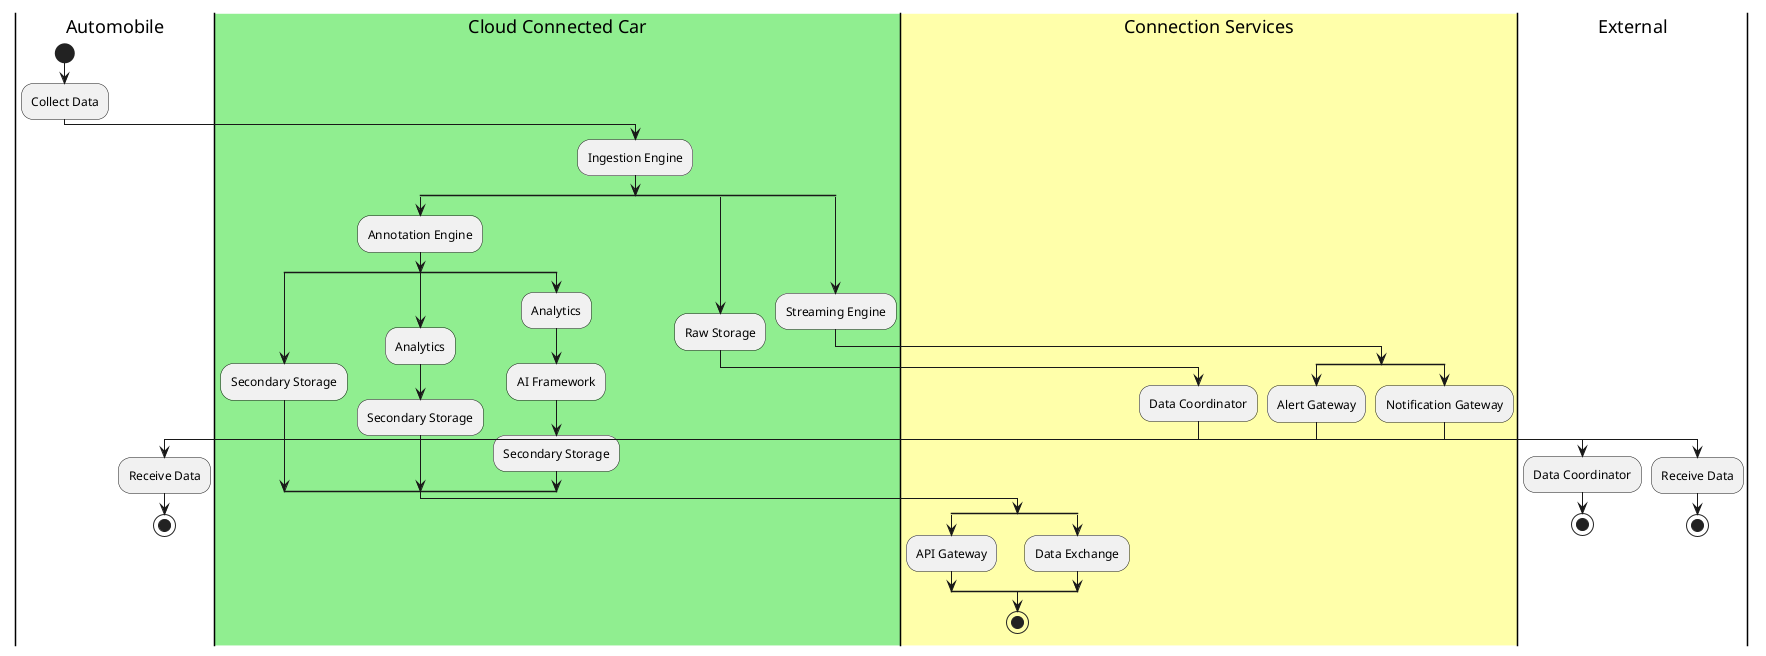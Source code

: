 @startuml

|Automobile|
start
:Collect Data;
|#lightgreen|Cloud Connected Car|
:Ingestion Engine;
split
    |Cloud Connected Car|
    :Annotation Engine;
    split
        :Secondary Storage;
    split again
        :Analytics;
        :Secondary Storage;
    split again
        :Analytics;
        :AI Framework;
        :Secondary Storage;
    split end
    split
        |Connection Services|
        :API Gateway;
    split again
        |Connection Services|
        :Data Exchange;
    split end
    stop
split again
    |Cloud Connected Car|
    :Raw Storage;
    |Connection Services|
    :Data Coordinator;
    |External|
    :Data Coordinator;
    stop
split again
    |Cloud Connected Car|
    :Streaming Engine;
    split
      |#ffffaa|Connection Services|
      :Alert Gateway;
      |Automobile|
      :Receive Data;
      stop
    split again
      |Connection Services|
      :Notification Gateway;
      |External|
      :Receive Data;
      stop
    split end
end split
@enduml

